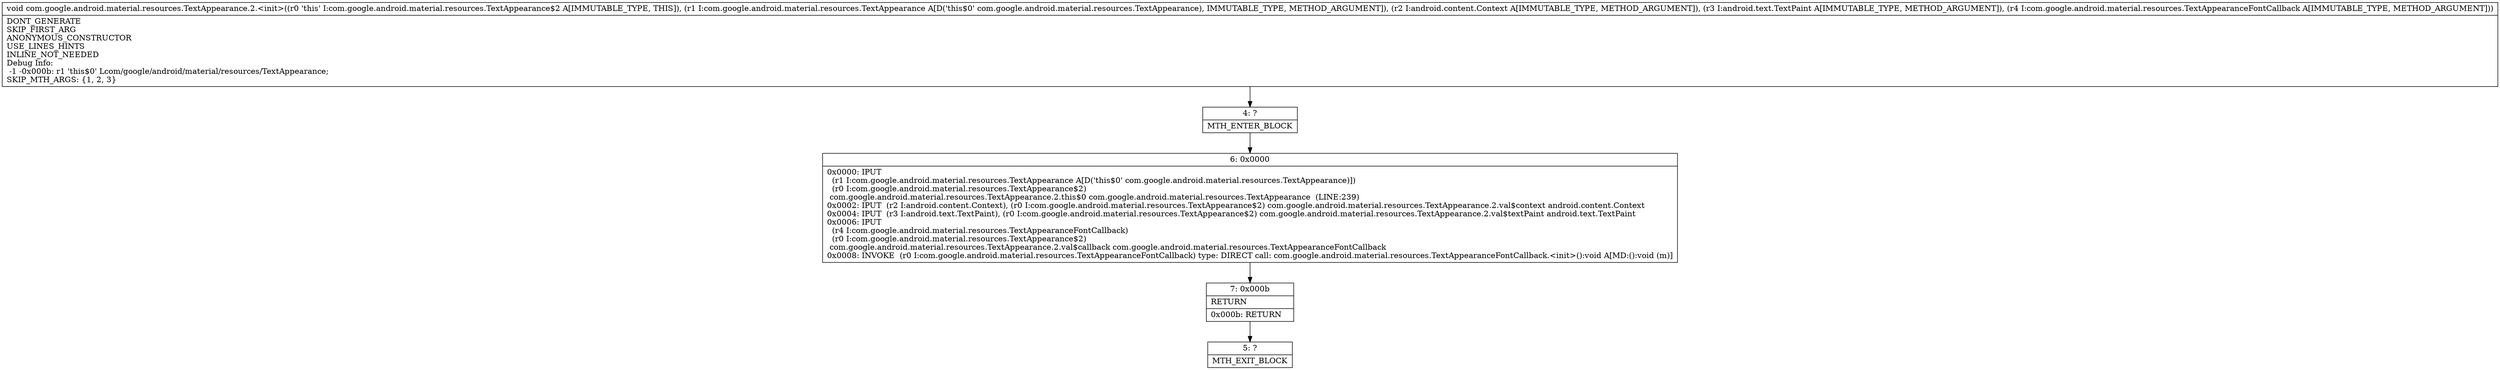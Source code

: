 digraph "CFG forcom.google.android.material.resources.TextAppearance.2.\<init\>(Lcom\/google\/android\/material\/resources\/TextAppearance;Landroid\/content\/Context;Landroid\/text\/TextPaint;Lcom\/google\/android\/material\/resources\/TextAppearanceFontCallback;)V" {
Node_4 [shape=record,label="{4\:\ ?|MTH_ENTER_BLOCK\l}"];
Node_6 [shape=record,label="{6\:\ 0x0000|0x0000: IPUT  \l  (r1 I:com.google.android.material.resources.TextAppearance A[D('this$0' com.google.android.material.resources.TextAppearance)])\l  (r0 I:com.google.android.material.resources.TextAppearance$2)\l com.google.android.material.resources.TextAppearance.2.this$0 com.google.android.material.resources.TextAppearance  (LINE:239)\l0x0002: IPUT  (r2 I:android.content.Context), (r0 I:com.google.android.material.resources.TextAppearance$2) com.google.android.material.resources.TextAppearance.2.val$context android.content.Context \l0x0004: IPUT  (r3 I:android.text.TextPaint), (r0 I:com.google.android.material.resources.TextAppearance$2) com.google.android.material.resources.TextAppearance.2.val$textPaint android.text.TextPaint \l0x0006: IPUT  \l  (r4 I:com.google.android.material.resources.TextAppearanceFontCallback)\l  (r0 I:com.google.android.material.resources.TextAppearance$2)\l com.google.android.material.resources.TextAppearance.2.val$callback com.google.android.material.resources.TextAppearanceFontCallback \l0x0008: INVOKE  (r0 I:com.google.android.material.resources.TextAppearanceFontCallback) type: DIRECT call: com.google.android.material.resources.TextAppearanceFontCallback.\<init\>():void A[MD:():void (m)]\l}"];
Node_7 [shape=record,label="{7\:\ 0x000b|RETURN\l|0x000b: RETURN   \l}"];
Node_5 [shape=record,label="{5\:\ ?|MTH_EXIT_BLOCK\l}"];
MethodNode[shape=record,label="{void com.google.android.material.resources.TextAppearance.2.\<init\>((r0 'this' I:com.google.android.material.resources.TextAppearance$2 A[IMMUTABLE_TYPE, THIS]), (r1 I:com.google.android.material.resources.TextAppearance A[D('this$0' com.google.android.material.resources.TextAppearance), IMMUTABLE_TYPE, METHOD_ARGUMENT]), (r2 I:android.content.Context A[IMMUTABLE_TYPE, METHOD_ARGUMENT]), (r3 I:android.text.TextPaint A[IMMUTABLE_TYPE, METHOD_ARGUMENT]), (r4 I:com.google.android.material.resources.TextAppearanceFontCallback A[IMMUTABLE_TYPE, METHOD_ARGUMENT]))  | DONT_GENERATE\lSKIP_FIRST_ARG\lANONYMOUS_CONSTRUCTOR\lUSE_LINES_HINTS\lINLINE_NOT_NEEDED\lDebug Info:\l  \-1 \-0x000b: r1 'this$0' Lcom\/google\/android\/material\/resources\/TextAppearance;\lSKIP_MTH_ARGS: \{1, 2, 3\}\l}"];
MethodNode -> Node_4;Node_4 -> Node_6;
Node_6 -> Node_7;
Node_7 -> Node_5;
}

